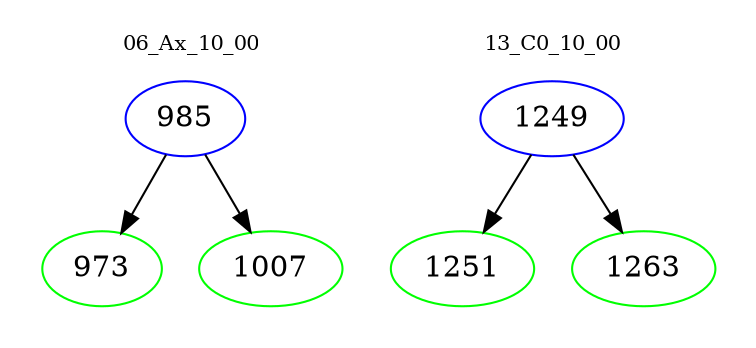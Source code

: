 digraph{
subgraph cluster_0 {
color = white
label = "06_Ax_10_00";
fontsize=10;
T0_985 [label="985", color="blue"]
T0_985 -> T0_973 [color="black"]
T0_973 [label="973", color="green"]
T0_985 -> T0_1007 [color="black"]
T0_1007 [label="1007", color="green"]
}
subgraph cluster_1 {
color = white
label = "13_C0_10_00";
fontsize=10;
T1_1249 [label="1249", color="blue"]
T1_1249 -> T1_1251 [color="black"]
T1_1251 [label="1251", color="green"]
T1_1249 -> T1_1263 [color="black"]
T1_1263 [label="1263", color="green"]
}
}
